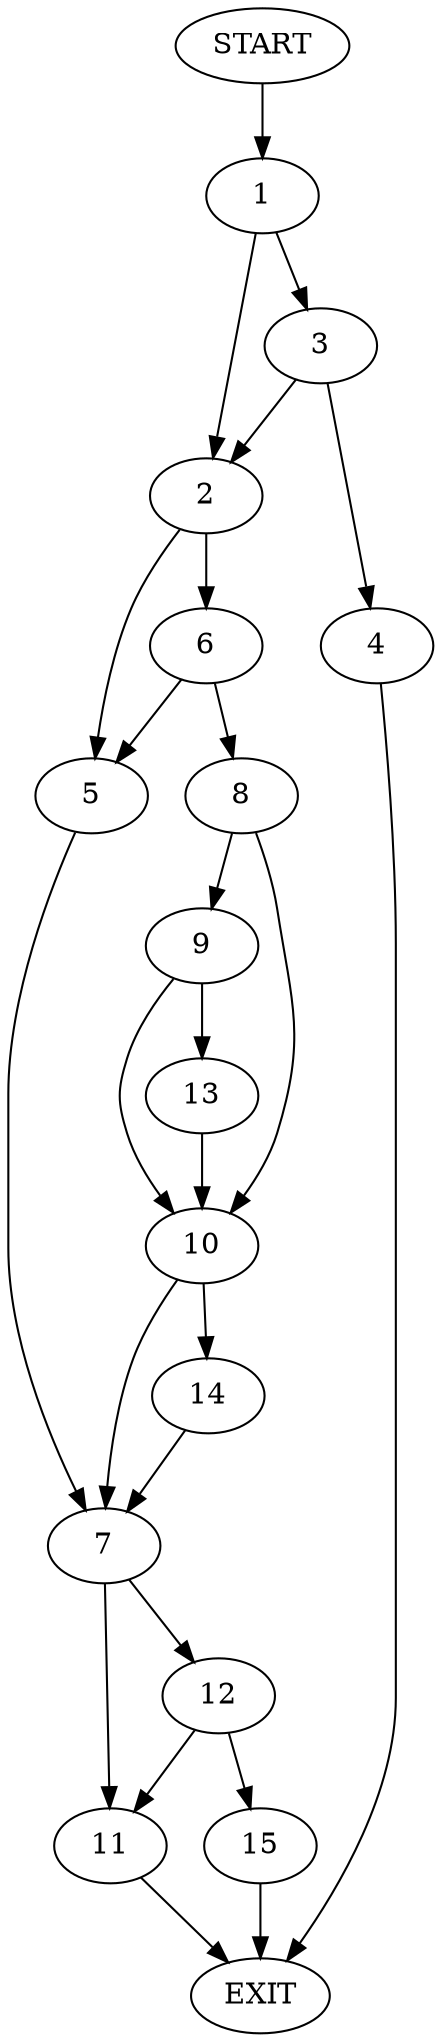 digraph {
0 [label="START"]
16 [label="EXIT"]
0 -> 1
1 -> 2
1 -> 3
3 -> 4
3 -> 2
2 -> 5
2 -> 6
4 -> 16
5 -> 7
6 -> 5
6 -> 8
8 -> 9
8 -> 10
7 -> 11
7 -> 12
9 -> 13
9 -> 10
10 -> 7
10 -> 14
13 -> 10
14 -> 7
11 -> 16
12 -> 15
12 -> 11
15 -> 16
}
